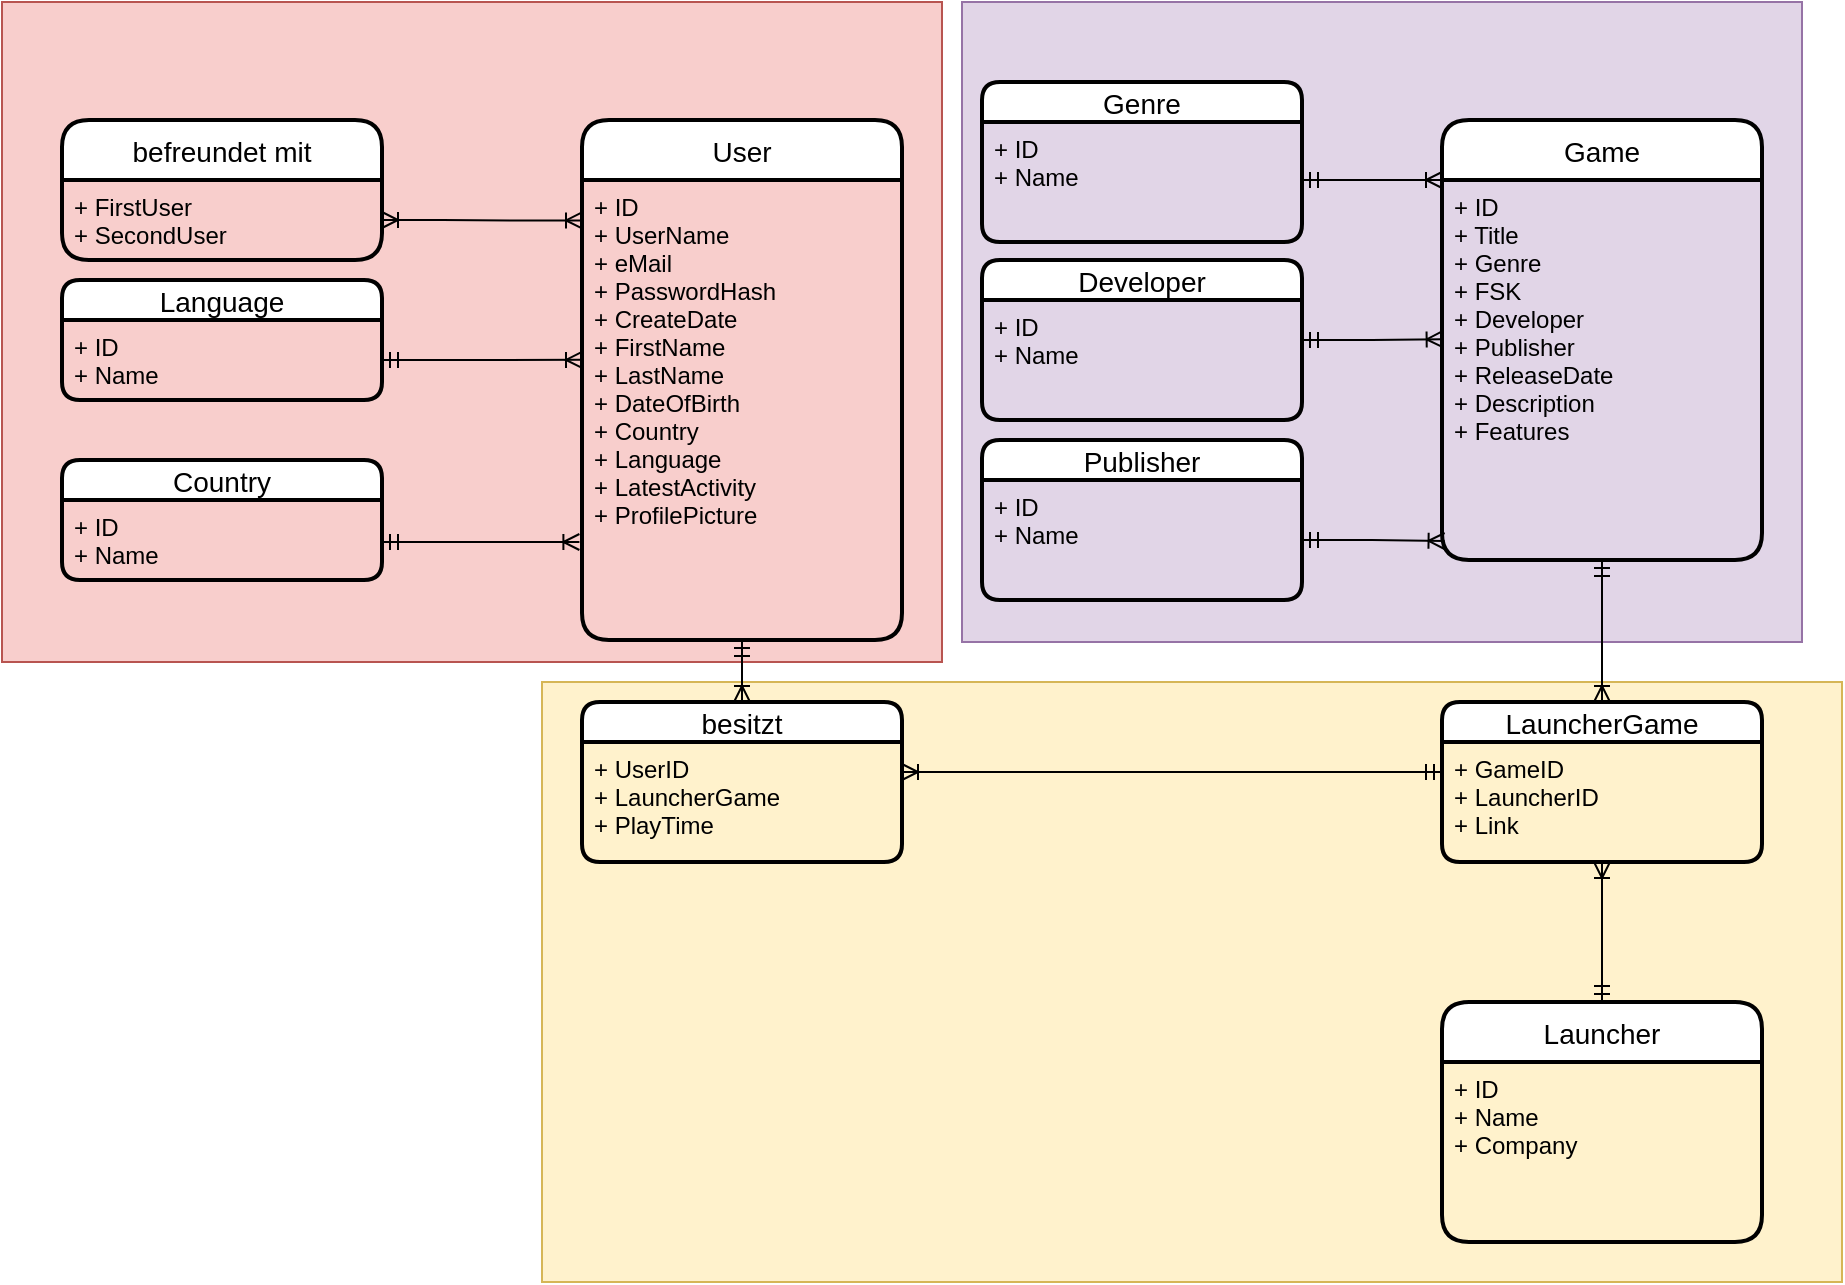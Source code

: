 <mxfile version="20.0.1" type="device"><diagram id="eZd1ID5bgGWgnVPngXof" name="Page-1"><mxGraphModel dx="2249" dy="754" grid="1" gridSize="10" guides="1" tooltips="1" connect="1" arrows="1" fold="1" page="1" pageScale="1" pageWidth="827" pageHeight="1169" math="0" shadow="0"><root><mxCell id="0"/><mxCell id="1" parent="0"/><mxCell id="etijes4WxotdNTNTpm04-16" value="" style="rounded=0;whiteSpace=wrap;html=1;fillColor=#fff2cc;strokeColor=#d6b656;" vertex="1" parent="1"><mxGeometry x="150" y="340" width="650" height="300" as="geometry"/></mxCell><mxCell id="etijes4WxotdNTNTpm04-14" value="" style="rounded=0;whiteSpace=wrap;html=1;fillColor=#f8cecc;strokeColor=#b85450;" vertex="1" parent="1"><mxGeometry x="-120" width="470" height="330" as="geometry"/></mxCell><mxCell id="etijes4WxotdNTNTpm04-13" value="" style="rounded=0;whiteSpace=wrap;html=1;fillColor=#e1d5e7;strokeColor=#9673a6;" vertex="1" parent="1"><mxGeometry x="360" width="420" height="320" as="geometry"/></mxCell><mxCell id="93aFfJn4TdE23xt1o_GD-1" value="User" style="swimlane;childLayout=stackLayout;horizontal=1;startSize=30;horizontalStack=0;rounded=1;fontSize=14;fontStyle=0;strokeWidth=2;resizeParent=0;resizeLast=1;shadow=0;dashed=0;align=center;" parent="1" vertex="1"><mxGeometry x="170" y="59" width="160" height="260" as="geometry"/></mxCell><mxCell id="93aFfJn4TdE23xt1o_GD-2" value="+ ID&#10;+ UserName&#10;+ eMail&#10;+ PasswordHash&#10;+ CreateDate&#10;+ FirstName&#10;+ LastName&#10;+ DateOfBirth&#10;+ Country&#10;+ Language&#10;+ LatestActivity&#10;+ ProfilePicture&#10;&#10;" style="align=left;strokeColor=none;fillColor=none;spacingLeft=4;fontSize=12;verticalAlign=top;resizable=0;rotatable=0;part=1;fontStyle=0" parent="93aFfJn4TdE23xt1o_GD-1" vertex="1"><mxGeometry y="30" width="160" height="230" as="geometry"/></mxCell><mxCell id="93aFfJn4TdE23xt1o_GD-3" value="Game" style="swimlane;childLayout=stackLayout;horizontal=1;startSize=30;horizontalStack=0;rounded=1;fontSize=14;fontStyle=0;strokeWidth=2;resizeParent=0;resizeLast=1;shadow=0;dashed=0;align=center;" parent="1" vertex="1"><mxGeometry x="600" y="59" width="160" height="220" as="geometry"/></mxCell><mxCell id="93aFfJn4TdE23xt1o_GD-4" value="+ ID&#10;+ Title&#10;+ Genre&#10;+ FSK&#10;+ Developer&#10;+ Publisher&#10;+ ReleaseDate&#10;+ Description&#10;+ Features" style="align=left;strokeColor=none;fillColor=none;spacingLeft=4;fontSize=12;verticalAlign=top;resizable=0;rotatable=0;part=1;" parent="93aFfJn4TdE23xt1o_GD-3" vertex="1"><mxGeometry y="30" width="160" height="190" as="geometry"/></mxCell><mxCell id="93aFfJn4TdE23xt1o_GD-5" value="befreundet mit" style="swimlane;childLayout=stackLayout;horizontal=1;startSize=30;horizontalStack=0;rounded=1;fontSize=14;fontStyle=0;strokeWidth=2;resizeParent=0;resizeLast=1;shadow=0;dashed=0;align=center;" parent="1" vertex="1"><mxGeometry x="-90" y="59" width="160" height="70" as="geometry"/></mxCell><mxCell id="93aFfJn4TdE23xt1o_GD-6" value="+ FirstUser&#10;+ SecondUser" style="align=left;strokeColor=none;fillColor=none;spacingLeft=4;fontSize=12;verticalAlign=top;resizable=0;rotatable=0;part=1;fontStyle=0" parent="93aFfJn4TdE23xt1o_GD-5" vertex="1"><mxGeometry y="30" width="160" height="40" as="geometry"/></mxCell><mxCell id="ZvGkwL9OU-minx8-ihlc-23" style="edgeStyle=orthogonalEdgeStyle;rounded=0;orthogonalLoop=1;jettySize=auto;html=1;entryX=0.5;entryY=1;entryDx=0;entryDy=0;startArrow=ERmandOne;startFill=0;endArrow=ERoneToMany;endFill=0;" parent="1" source="93aFfJn4TdE23xt1o_GD-7" target="ZvGkwL9OU-minx8-ihlc-12" edge="1"><mxGeometry relative="1" as="geometry"/></mxCell><mxCell id="93aFfJn4TdE23xt1o_GD-7" value="Launcher" style="swimlane;childLayout=stackLayout;horizontal=1;startSize=30;horizontalStack=0;rounded=1;fontSize=14;fontStyle=0;strokeWidth=2;resizeParent=0;resizeLast=1;shadow=0;dashed=0;align=center;" parent="1" vertex="1"><mxGeometry x="600" y="500" width="160" height="120" as="geometry"/></mxCell><mxCell id="93aFfJn4TdE23xt1o_GD-8" value="+ ID&#10;+ Name&#10;+ Company" style="align=left;strokeColor=none;fillColor=none;spacingLeft=4;fontSize=12;verticalAlign=top;resizable=0;rotatable=0;part=1;" parent="93aFfJn4TdE23xt1o_GD-7" vertex="1"><mxGeometry y="30" width="160" height="90" as="geometry"/></mxCell><mxCell id="93aFfJn4TdE23xt1o_GD-9" value="besitzt" style="swimlane;childLayout=stackLayout;horizontal=1;startSize=20;horizontalStack=0;rounded=1;fontSize=14;fontStyle=0;strokeWidth=2;resizeParent=0;resizeLast=1;shadow=0;dashed=0;align=center;" parent="1" vertex="1"><mxGeometry x="170" y="350" width="160" height="80" as="geometry"/></mxCell><mxCell id="93aFfJn4TdE23xt1o_GD-10" value="+ UserID&#10;+ LauncherGame&#10;+ PlayTime" style="align=left;strokeColor=none;fillColor=none;spacingLeft=4;fontSize=12;verticalAlign=top;resizable=0;rotatable=0;part=1;" parent="93aFfJn4TdE23xt1o_GD-9" vertex="1"><mxGeometry y="20" width="160" height="60" as="geometry"/></mxCell><mxCell id="ZvGkwL9OU-minx8-ihlc-11" value="LauncherGame" style="swimlane;childLayout=stackLayout;horizontal=1;startSize=20;horizontalStack=0;rounded=1;fontSize=14;fontStyle=0;strokeWidth=2;resizeParent=0;resizeLast=1;shadow=0;dashed=0;align=center;" parent="1" vertex="1"><mxGeometry x="600" y="350" width="160" height="80" as="geometry"/></mxCell><mxCell id="ZvGkwL9OU-minx8-ihlc-12" value="+ GameID&#10;+ LauncherID&#10;+ Link" style="align=left;strokeColor=none;fillColor=none;spacingLeft=4;fontSize=12;verticalAlign=top;resizable=0;rotatable=0;part=1;" parent="ZvGkwL9OU-minx8-ihlc-11" vertex="1"><mxGeometry y="20" width="160" height="60" as="geometry"/></mxCell><mxCell id="ZvGkwL9OU-minx8-ihlc-17" value="" style="edgeStyle=entityRelationEdgeStyle;fontSize=12;html=1;endArrow=ERoneToMany;startArrow=ERoneToMany;rounded=0;exitX=1;exitY=0.5;exitDx=0;exitDy=0;entryX=0;entryY=0.088;entryDx=0;entryDy=0;entryPerimeter=0;" parent="1" source="93aFfJn4TdE23xt1o_GD-6" target="93aFfJn4TdE23xt1o_GD-2" edge="1"><mxGeometry width="100" height="100" relative="1" as="geometry"><mxPoint x="360" y="350" as="sourcePoint"/><mxPoint x="460" y="250" as="targetPoint"/></mxGeometry></mxCell><mxCell id="ZvGkwL9OU-minx8-ihlc-20" style="edgeStyle=orthogonalEdgeStyle;rounded=0;orthogonalLoop=1;jettySize=auto;html=1;entryX=0.5;entryY=0;entryDx=0;entryDy=0;startArrow=ERmandOne;startFill=0;endArrow=ERoneToMany;endFill=0;" parent="1" source="93aFfJn4TdE23xt1o_GD-2" target="93aFfJn4TdE23xt1o_GD-9" edge="1"><mxGeometry relative="1" as="geometry"/></mxCell><mxCell id="ZvGkwL9OU-minx8-ihlc-21" style="edgeStyle=orthogonalEdgeStyle;rounded=0;orthogonalLoop=1;jettySize=auto;html=1;exitX=1;exitY=0.25;exitDx=0;exitDy=0;entryX=0;entryY=0.25;entryDx=0;entryDy=0;startArrow=ERoneToMany;startFill=0;endArrow=ERmandOne;endFill=0;" parent="1" source="93aFfJn4TdE23xt1o_GD-10" target="ZvGkwL9OU-minx8-ihlc-12" edge="1"><mxGeometry relative="1" as="geometry"><mxPoint x="590" y="355" as="targetPoint"/></mxGeometry></mxCell><mxCell id="ZvGkwL9OU-minx8-ihlc-22" style="edgeStyle=orthogonalEdgeStyle;rounded=0;orthogonalLoop=1;jettySize=auto;html=1;entryX=0.5;entryY=0;entryDx=0;entryDy=0;startArrow=ERmandOne;startFill=0;endArrow=ERoneToMany;endFill=0;" parent="1" source="93aFfJn4TdE23xt1o_GD-4" target="ZvGkwL9OU-minx8-ihlc-11" edge="1"><mxGeometry relative="1" as="geometry"/></mxCell><mxCell id="ZvGkwL9OU-minx8-ihlc-28" value="Country" style="swimlane;childLayout=stackLayout;horizontal=1;startSize=20;horizontalStack=0;rounded=1;fontSize=14;fontStyle=0;strokeWidth=2;resizeParent=0;resizeLast=1;shadow=0;dashed=0;align=center;" parent="1" vertex="1"><mxGeometry x="-90" y="229" width="160" height="60" as="geometry"/></mxCell><mxCell id="ZvGkwL9OU-minx8-ihlc-29" value="+ ID&#10;+ Name" style="align=left;strokeColor=none;fillColor=none;spacingLeft=4;fontSize=12;verticalAlign=top;resizable=0;rotatable=0;part=1;" parent="ZvGkwL9OU-minx8-ihlc-28" vertex="1"><mxGeometry y="20" width="160" height="40" as="geometry"/></mxCell><mxCell id="ZvGkwL9OU-minx8-ihlc-30" value="Language" style="swimlane;childLayout=stackLayout;horizontal=1;startSize=20;horizontalStack=0;rounded=1;fontSize=14;fontStyle=0;strokeWidth=2;resizeParent=0;resizeLast=1;shadow=0;dashed=0;align=center;" parent="1" vertex="1"><mxGeometry x="-90" y="139" width="160" height="60" as="geometry"/></mxCell><mxCell id="ZvGkwL9OU-minx8-ihlc-31" value="+ ID&#10;+ Name" style="align=left;strokeColor=none;fillColor=none;spacingLeft=4;fontSize=12;verticalAlign=top;resizable=0;rotatable=0;part=1;" parent="ZvGkwL9OU-minx8-ihlc-30" vertex="1"><mxGeometry y="20" width="160" height="40" as="geometry"/></mxCell><mxCell id="ZvGkwL9OU-minx8-ihlc-33" value="Genre" style="swimlane;childLayout=stackLayout;horizontal=1;startSize=20;horizontalStack=0;rounded=1;fontSize=14;fontStyle=0;strokeWidth=2;resizeParent=0;resizeLast=1;shadow=0;dashed=0;align=center;" parent="1" vertex="1"><mxGeometry x="370" y="40" width="160" height="80" as="geometry"/></mxCell><mxCell id="ZvGkwL9OU-minx8-ihlc-34" value="+ ID&#10;+ Name" style="align=left;strokeColor=none;fillColor=none;spacingLeft=4;fontSize=12;verticalAlign=top;resizable=0;rotatable=0;part=1;fontStyle=0" parent="ZvGkwL9OU-minx8-ihlc-33" vertex="1"><mxGeometry y="20" width="160" height="60" as="geometry"/></mxCell><mxCell id="ZvGkwL9OU-minx8-ihlc-38" style="edgeStyle=orthogonalEdgeStyle;rounded=0;orthogonalLoop=1;jettySize=auto;html=1;startArrow=ERmandOne;startFill=0;endArrow=ERoneToMany;endFill=0;entryX=-0.008;entryY=0.791;entryDx=0;entryDy=0;entryPerimeter=0;" parent="1" target="93aFfJn4TdE23xt1o_GD-2" edge="1"><mxGeometry relative="1" as="geometry"><mxPoint x="70" y="270" as="sourcePoint"/><mxPoint x="160" y="300" as="targetPoint"/><Array as="points"><mxPoint x="70" y="270"/><mxPoint x="169" y="270"/></Array></mxGeometry></mxCell><mxCell id="ZvGkwL9OU-minx8-ihlc-39" style="edgeStyle=orthogonalEdgeStyle;rounded=0;orthogonalLoop=1;jettySize=auto;html=1;startArrow=ERmandOne;startFill=0;endArrow=ERoneToMany;endFill=0;entryX=0;entryY=0;entryDx=0;entryDy=0;" parent="1" source="ZvGkwL9OU-minx8-ihlc-34" target="93aFfJn4TdE23xt1o_GD-4" edge="1"><mxGeometry relative="1" as="geometry"><mxPoint x="590" y="90" as="targetPoint"/><Array as="points"><mxPoint x="570" y="89"/><mxPoint x="570" y="89"/></Array></mxGeometry></mxCell><mxCell id="etijes4WxotdNTNTpm04-9" style="edgeStyle=orthogonalEdgeStyle;rounded=0;orthogonalLoop=1;jettySize=auto;html=1;entryX=0.002;entryY=0.419;entryDx=0;entryDy=0;entryPerimeter=0;endArrow=ERoneToMany;endFill=0;startArrow=ERmandOne;startFill=0;" edge="1" parent="1" source="etijes4WxotdNTNTpm04-3" target="93aFfJn4TdE23xt1o_GD-4"><mxGeometry relative="1" as="geometry"/></mxCell><mxCell id="etijes4WxotdNTNTpm04-3" value="Developer" style="swimlane;childLayout=stackLayout;horizontal=1;startSize=20;horizontalStack=0;rounded=1;fontSize=14;fontStyle=0;strokeWidth=2;resizeParent=0;resizeLast=1;shadow=0;dashed=0;align=center;" vertex="1" parent="1"><mxGeometry x="370" y="129" width="160" height="80" as="geometry"/></mxCell><mxCell id="etijes4WxotdNTNTpm04-4" value="+ ID&#10;+ Name" style="align=left;strokeColor=none;fillColor=none;spacingLeft=4;fontSize=12;verticalAlign=top;resizable=0;rotatable=0;part=1;fontStyle=0" vertex="1" parent="etijes4WxotdNTNTpm04-3"><mxGeometry y="20" width="160" height="60" as="geometry"/></mxCell><mxCell id="etijes4WxotdNTNTpm04-5" value="Publisher" style="swimlane;childLayout=stackLayout;horizontal=1;startSize=20;horizontalStack=0;rounded=1;fontSize=14;fontStyle=0;strokeWidth=2;resizeParent=0;resizeLast=1;shadow=0;dashed=0;align=center;" vertex="1" parent="1"><mxGeometry x="370" y="219" width="160" height="80" as="geometry"/></mxCell><mxCell id="etijes4WxotdNTNTpm04-6" value="+ ID&#10;+ Name" style="align=left;strokeColor=none;fillColor=none;spacingLeft=4;fontSize=12;verticalAlign=top;resizable=0;rotatable=0;part=1;fontStyle=0" vertex="1" parent="etijes4WxotdNTNTpm04-5"><mxGeometry y="20" width="160" height="60" as="geometry"/></mxCell><mxCell id="etijes4WxotdNTNTpm04-10" style="edgeStyle=orthogonalEdgeStyle;rounded=0;orthogonalLoop=1;jettySize=auto;html=1;entryX=0.008;entryY=0.95;entryDx=0;entryDy=0;entryPerimeter=0;endArrow=ERoneToMany;endFill=0;startArrow=ERmandOne;startFill=0;" edge="1" parent="1" source="etijes4WxotdNTNTpm04-6" target="93aFfJn4TdE23xt1o_GD-4"><mxGeometry relative="1" as="geometry"/></mxCell><mxCell id="etijes4WxotdNTNTpm04-21" style="edgeStyle=orthogonalEdgeStyle;rounded=0;orthogonalLoop=1;jettySize=auto;html=1;entryX=0;entryY=0.391;entryDx=0;entryDy=0;entryPerimeter=0;startArrow=ERmandOne;startFill=0;endArrow=ERoneToMany;endFill=0;" edge="1" parent="1" source="ZvGkwL9OU-minx8-ihlc-31" target="93aFfJn4TdE23xt1o_GD-2"><mxGeometry relative="1" as="geometry"/></mxCell></root></mxGraphModel></diagram></mxfile>